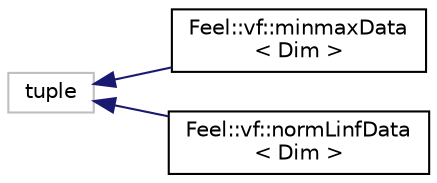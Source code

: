 digraph "Graphical Class Hierarchy"
{
 // LATEX_PDF_SIZE
  edge [fontname="Helvetica",fontsize="10",labelfontname="Helvetica",labelfontsize="10"];
  node [fontname="Helvetica",fontsize="10",shape=record];
  rankdir="LR";
  Node1052 [label="tuple",height=0.2,width=0.4,color="grey75", fillcolor="white", style="filled",tooltip=" "];
  Node1052 -> Node0 [dir="back",color="midnightblue",fontsize="10",style="solid",fontname="Helvetica"];
  Node0 [label="Feel::vf::minmaxData\l\< Dim \>",height=0.2,width=0.4,color="black", fillcolor="white", style="filled",URL="$structFeel_1_1vf_1_1minmaxData.html",tooltip="data returned by minmax"];
  Node1052 -> Node1054 [dir="back",color="midnightblue",fontsize="10",style="solid",fontname="Helvetica"];
  Node1054 [label="Feel::vf::normLinfData\l\< Dim \>",height=0.2,width=0.4,color="black", fillcolor="white", style="filled",URL="$structFeel_1_1vf_1_1normLinfData.html",tooltip="data returned by normLinf"];
}

